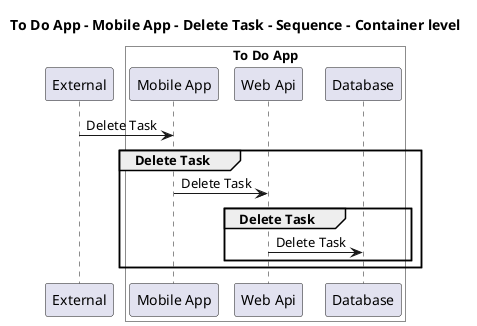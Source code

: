 @startuml

title To Do App - Mobile App - Delete Task - Sequence - Container level

participant "External" as C4InterFlow.SoftwareSystems.ExternalSystem

box "To Do App" #White
    participant "Mobile App" as ToDoAppExample.SoftwareSystems.ToDoApp.Containers.MobileApp
    participant "Web Api" as ToDoAppExample.SoftwareSystems.ToDoApp.Containers.WebApi
    participant "Database" as ToDoAppExample.SoftwareSystems.ToDoApp.Containers.Database
end box


C4InterFlow.SoftwareSystems.ExternalSystem -> ToDoAppExample.SoftwareSystems.ToDoApp.Containers.MobileApp : Delete Task
group Delete Task
ToDoAppExample.SoftwareSystems.ToDoApp.Containers.MobileApp -> ToDoAppExample.SoftwareSystems.ToDoApp.Containers.WebApi : Delete Task
group Delete Task
ToDoAppExample.SoftwareSystems.ToDoApp.Containers.WebApi -> ToDoAppExample.SoftwareSystems.ToDoApp.Containers.Database : Delete Task
end
end


@enduml

